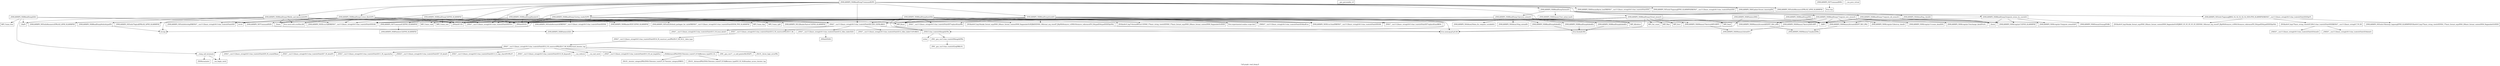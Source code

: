 digraph "Call graph: read_dump.ll" {
	label="Call graph: read_dump.ll";

	Node0x5599a4c1b2c0 [shape=record,label="{_ZN9LAMMPS_NS8ReadDumpD2Ev}"];
	Node0x5599a4c1b2c0 -> Node0x5599a4bcbbc0;
	Node0x5599a4c1b2c0 -> Node0x5599a4bcaa70;
	Node0x5599a4c1b2c0 -> Node0x5599a4d22230;
	Node0x5599a4c1b2c0 -> Node0x5599a4bcd280;
	Node0x5599a4c1b2c0 -> Node0x5599a4bcd300;
	Node0x5599a4d9cb50 [shape=record,label="{_ZN9LAMMPS_NS8ReadDumpC2EPNS_6LAMMPSE}"];
	Node0x5599a4d9cb50 -> Node0x5599a4ceb730;
	Node0x5599a4d9cb50 -> Node0x5599a4cbb870;
	Node0x5599a4d9cb50 -> Node0x5599a4cee390;
	Node0x5599a4d9cb50 -> Node0x5599a4c9d920;
	Node0x5599a4d9cb50 -> Node0x5599a4d09440;
	Node0x5599a4d9cb50 -> Node0x5599a4c83ed0;
	Node0x5599a4d9cb50 -> Node0x5599a4c82710;
	Node0x5599a4d9cb50 -> Node0x5599a4d1bb40;
	Node0x5599a4d9cb50 -> Node0x5599a4d22230;
	Node0x5599a4ceb730 [shape=record,label="{_ZN9LAMMPS_NS7CommandC2EPNS_6LAMMPSE}"];
	Node0x5599a4ceb730 -> Node0x5599a4d4c030;
	Node0x5599a4cbb870 [shape=record,label="{MPI_Comm_rank}"];
	Node0x5599a4d3b630 [shape=record,label="{__gxx_personality_v0}"];
	Node0x5599a4cee390 [shape=record,label="{MPI_Comm_size}"];
	Node0x5599a4c83ed0 [shape=record,label="{_ZN9LAMMPS_NS5utils6strdupERKNSt7__cxx1112basic_stringIcSt11char_traitsIcESaIcEEE}"];
	Node0x5599a4c9d920 [shape=record,label="{_ZNSaIcEC1Ev}"];
	Node0x5599a4d09440 [shape=record,label="{_ZNSt7__cxx1112basic_stringIcSt11char_traitsIcESaIcEEC2IS3_EEPKcRKS3_}"];
	Node0x5599a4d09440 -> Node0x5599a4c8af80;
	Node0x5599a4d09440 -> Node0x5599a4c909a0;
	Node0x5599a4d09440 -> Node0x5599a4c04ff0;
	Node0x5599a4d09440 -> Node0x5599a4ce0e10;
	Node0x5599a4d09440 -> Node0x5599a4c2ab30;
	Node0x5599a4c82710 [shape=record,label="{_ZNSt7__cxx1112basic_stringIcSt11char_traitsIcESaIcEED1Ev}"];
	Node0x5599a4d1bb40 [shape=record,label="{_ZNSaIcED1Ev}"];
	Node0x5599a4daf6c0 [shape=record,label="{_ZSt10__distanceIPKcENSt15iterator_traitsIT_E15difference_typeES3_S3_St26random_access_iterator_tag}"];
	Node0x5599a4daf610 [shape=record,label="{_ZSt19__iterator_categoryIPKcENSt15iterator_traitsIT_E17iterator_categoryERKS3_}"];
	Node0x5599a4dad170 [shape=record,label="{_ZN9__gnu_cxx11char_traitsIcE6lengthEPKc}"];
	Node0x5599a4dad170 -> Node0x5599a4daf8c0;
	Node0x5599a4bcd720 [shape=record,label="{_ZN9LAMMPS_NS5utils7logmesgIJRlS2_S2_S2_S2_S2_S2_EEEvPNS_6LAMMPSERKNSt7__cxx1112basic_stringIcSt11char_traitsIcESaIcEEEDpOT_}"];
	Node0x5599a4bcd720 -> Node0x5599a4bfa660;
	Node0x5599a4bcd720 -> Node0x5599a4bfbcf0;
	Node0x5599a4bcd720 -> Node0x5599a4bfddb0;
	Node0x5599a4bcbbc0 [shape=record,label="{_ZdaPv}"];
	Node0x5599a4bcd300 [shape=record,label="{_ZN9LAMMPS_NS6Memory7destroyIdEEvRPPT_}"];
	Node0x5599a4bcd300 -> Node0x5599a4bcada0;
	Node0x5599a4bcaa70 [shape=record,label="{__clang_call_terminate}"];
	Node0x5599a4bcaa70 -> Node0x5599a4c03a60;
	Node0x5599a4bcaa70 -> Node0x5599a4be9ec0;
	Node0x5599a4c03a60 [shape=record,label="{__cxa_begin_catch}"];
	Node0x5599a4be9ec0 [shape=record,label="{_ZSt9terminatev}"];
	Node0x5599a4bcd280 [shape=record,label="{MPI_Comm_free}"];
	Node0x5599a4d9ce30 [shape=record,label="{_ZN9LAMMPS_NS8ReadDumpD0Ev}"];
	Node0x5599a4d9ce30 -> Node0x5599a4d9cb90;
	Node0x5599a4d9cb90 [shape=record,label="{_ZdlPv}"];
	Node0x5599a4c1b230 [shape=record,label="{_ZN9LAMMPS_NS8ReadDump7commandEiPPc}"];
	Node0x5599a4c1b230 -> Node0x5599a4c9d920;
	Node0x5599a4c1b230 -> Node0x5599a4d09440;
	Node0x5599a4c1b230 -> Node0x5599a4d1bb40;
	Node0x5599a4c1b230 -> Node0x5599a4c82710;
	Node0x5599a4c1b230 -> Node0x5599a4d2a9c0;
	Node0x5599a4c1b230 -> Node0x5599a4bcd720;
	Node0x5599a4c1b230 -> Node0x5599a4bcb650;
	Node0x5599a4c1b230 -> Node0x5599a4bcba70;
	Node0x5599a4c1b230 -> Node0x5599a4bcbb00;
	Node0x5599a4c1b230 -> Node0x5599a4c0fb80;
	Node0x5599a4c1b230 -> Node0x5599a4bcb1e0;
	Node0x5599a4c1b230 -> Node0x5599a4bcb980;
	Node0x5599a4c1b230 -> Node0x5599a4b8a2d0;
	Node0x5599a4c1b230 -> Node0x5599a4da9050;
	Node0x5599a4c1b230 -> Node0x5599a4be76e0;
	Node0x5599a4c1b230 -> Node0x5599a4c341e0;
	Node0x5599a4c1b230 -> Node0x5599a4ca0460;
	Node0x5599a4d2a9c0 [shape=record,label="{_ZN9LAMMPS_NS5Error3allERKNSt7__cxx1112basic_stringIcSt11char_traitsIcESaIcEEEiS8_}"];
	Node0x5599a4ca0460 [shape=record,label="{_ZN9LAMMPS_NS8ReadDump11store_filesEiPPc}"];
	Node0x5599a4ca0460 -> Node0x5599a4bf9470;
	Node0x5599a4ca0460 -> Node0x5599a4bf86e0;
	Node0x5599a4ca0460 -> Node0x5599a4c9d920;
	Node0x5599a4ca0460 -> Node0x5599a4d09440;
	Node0x5599a4ca0460 -> Node0x5599a4c83ed0;
	Node0x5599a4ca0460 -> Node0x5599a4c82710;
	Node0x5599a4ca0460 -> Node0x5599a4d1bb40;
	Node0x5599a4ca0460 -> Node0x5599a4be4ab0;
	Node0x5599a4ca0460 -> Node0x5599a4d2a9c0;
	Node0x5599a4c341e0 [shape=record,label="{_ZN9LAMMPS_NS5utils8bnumericEPKciS2_bPNS_6LAMMPSE}"];
	Node0x5599a4be76e0 [shape=record,label="{_ZN9LAMMPS_NS8ReadDump19fields_and_keywordsEiPPc}"];
	Node0x5599a4be76e0 -> Node0x5599a4bf9470;
	Node0x5599a4be76e0 -> Node0x5599a4bf86e0;
	Node0x5599a4be76e0 -> Node0x5599a4d1bb40;
	Node0x5599a4be76e0 -> Node0x5599a4c82710;
	Node0x5599a4be76e0 -> Node0x5599a4bdaeb0;
	Node0x5599a4be76e0 -> Node0x5599a4d2a9c0;
	Node0x5599a4be76e0 -> Node0x5599a4d09440;
	Node0x5599a4be76e0 -> Node0x5599a4bdbab0;
	Node0x5599a4be76e0 -> Node0x5599a4c9d920;
	Node0x5599a4be76e0 -> Node0x5599a4c83ed0;
	Node0x5599a4be76e0 -> Node0x5599a4bcbbc0;
	Node0x5599a4be76e0 -> Node0x5599a4bdeb70;
	Node0x5599a4be76e0 -> Node0x5599a4bde170;
	Node0x5599a4da9050 [shape=record,label="{_ZN9LAMMPS_NS8ReadDump12setup_readerEiPPc}"];
	Node0x5599a4da9050 -> Node0x5599a4be07f0;
	Node0x5599a4da9050 -> Node0x5599a4be1a50;
	Node0x5599a4da9050 -> Node0x5599a4cbb870;
	Node0x5599a4da9050 -> Node0x5599a4cee390;
	Node0x5599a4da9050 -> Node0x5599a4bf9470;
	Node0x5599a4da9050 -> Node0x5599a4bf86e0;
	Node0x5599a4da9050 -> Node0x5599a4d1bb40;
	Node0x5599a4da9050 -> Node0x5599a4c82710;
	Node0x5599a4da9050 -> Node0x5599a4bdaeb0;
	Node0x5599a4da9050 -> Node0x5599a4be1e90;
	Node0x5599a4da9050 -> Node0x5599a4bde550;
	Node0x5599a4da9050 -> Node0x5599a4d9cb90;
	Node0x5599a4da9050 -> Node0x5599a4be4930;
	Node0x5599a4da9050 -> Node0x5599a4d09440;
	Node0x5599a4da9050 -> Node0x5599a4be2c50;
	Node0x5599a4da9050 -> Node0x5599a4c9d920;
	Node0x5599a4da9050 -> Node0x5599a4d2a9c0;
	Node0x5599a4da9050 -> Node0x5599a4be4380;
	Node0x5599a4bf7650 [shape=record,label="{_ZN9LAMMPS_NS8ReadDump17migrate_old_atomsEv}"];
	Node0x5599a4bf7650 -> Node0x5599a4c0f530;
	Node0x5599a4bf7650 -> Node0x5599a4be1e90;
	Node0x5599a4bf7650 -> Node0x5599a4c11320;
	Node0x5599a4bf7650 -> Node0x5599a4c11e10;
	Node0x5599a4bf7650 -> Node0x5599a4c12c90;
	Node0x5599a4bf7650 -> Node0x5599a4d9cb90;
	Node0x5599a4bf3a40 [shape=record,label="{_ZN9LAMMPS_NS8ReadDump17migrate_new_atomsEv}"];
	Node0x5599a4bf3a40 -> Node0x5599a4c0f530;
	Node0x5599a4bf3a40 -> Node0x5599a4be1e90;
	Node0x5599a4bf3a40 -> Node0x5599a4c11320;
	Node0x5599a4bf3a40 -> Node0x5599a4c14180;
	Node0x5599a4bf3a40 -> Node0x5599a4c08990;
	Node0x5599a4bf3a40 -> Node0x5599a4daaaf0;
	Node0x5599a4bf3a40 -> Node0x5599a4daab70;
	Node0x5599a4bf3a40 -> Node0x5599a4bcd300;
	Node0x5599a4bf3a40 -> Node0x5599a4c12c90;
	Node0x5599a4bf3a40 -> Node0x5599a4d9cb90;
	Node0x5599a4bf3ec0 [shape=record,label="{_ZN9LAMMPS_NS8ReadDump13process_atomsEv}"];
	Node0x5599a4bf3ec0 -> Node0x5599a4c0f530;
	Node0x5599a4bf3ec0 -> Node0x5599a4c12c90;
	Node0x5599a4bf3ec0 -> Node0x5599a4c149b0;
	Node0x5599a4bf3ec0 -> Node0x5599a4c15090;
	Node0x5599a4bf3ec0 -> Node0x5599a4c15b80;
	Node0x5599a4bf3ec0 -> Node0x5599a4c1ced0;
	Node0x5599a4bf3ec0 -> Node0x5599a4bcba70;
	Node0x5599a4bf3ec0 -> Node0x5599a4c1c770;
	Node0x5599a4bf3ec0 -> Node0x5599a4d1bb40;
	Node0x5599a4bf3ec0 -> Node0x5599a4c9d920;
	Node0x5599a4bf3ec0 -> Node0x5599a4d09440;
	Node0x5599a4bf3ec0 -> Node0x5599a4c82710;
	Node0x5599a4bf3ec0 -> Node0x5599a4d2a9c0;
	Node0x5599a4c0fb80 [shape=record,label="{_ZN9LAMMPS_NS5utils7logmesgEPNS_6LAMMPSERKNSt7__cxx1112basic_stringIcSt11char_traitsIcESaIcEEE}"];
	Node0x5599a4b8a2d0 [shape=record,label="{_ZN9LAMMPS_NS8ReadDump4seekEli}"];
	Node0x5599a4b8a2d0 -> Node0x5599a4c9d920;
	Node0x5599a4b8a2d0 -> Node0x5599a4d09440;
	Node0x5599a4b8a2d0 -> Node0x5599a4d1bb40;
	Node0x5599a4b8a2d0 -> Node0x5599a4be5ed0;
	Node0x5599a4b8a2d0 -> Node0x5599a4be8ae0;
	Node0x5599a4b8a2d0 -> Node0x5599a4c82710;
	Node0x5599a4b8a2d0 -> Node0x5599a4befab0;
	Node0x5599a4b8a2d0 -> Node0x5599a4bef580;
	Node0x5599a4b8a2d0 -> Node0x5599a4bee340;
	Node0x5599a4b8a2d0 -> Node0x5599a4beda00;
	Node0x5599a4b8a2d0 -> Node0x5599a4bec050;
	Node0x5599a4b8a2d0 -> Node0x5599a4beb560;
	Node0x5599a4b8a2d0 -> Node0x5599a4c04ff0;
	Node0x5599a4b8a2d0 -> Node0x5599a4bea480;
	Node0x5599a4bcb980 [shape=record,label="{_ZN9LAMMPS_NS8ReadDump6headerEi}"];
	Node0x5599a4bcb980 -> Node0x5599a4bea480;
	Node0x5599a4bcb980 -> Node0x5599a4d1bb40;
	Node0x5599a4bcb980 -> Node0x5599a4c82710;
	Node0x5599a4bcb980 -> Node0x5599a4befab0;
	Node0x5599a4bcb980 -> Node0x5599a4d09440;
	Node0x5599a4bcb980 -> Node0x5599a4c9d920;
	Node0x5599a4bcb980 -> Node0x5599a4d2a9c0;
	Node0x5599a4bee340 [shape=record,label="{_ZN3fmt6v9_lmp7vformatB5cxx11ENS0_17basic_string_viewIcEENS0_17basic_format_argsINS0_20basic_format_contextINS0_8appenderEcEEEE}"];
	Node0x5599a4bcb1e0 [shape=record,label="{_ZN9LAMMPS_NS6Update14reset_timestepElb}"];
	Node0x5599a4bcbb00 [shape=record,label="{_ZN9LAMMPS_NS8ReadDump5atomsEv}"];
	Node0x5599a4bcbb00 -> Node0x5599a4bf0840;
	Node0x5599a4bcbb00 -> Node0x5599a4bf7650;
	Node0x5599a4bcbb00 -> Node0x5599a4bf3a40;
	Node0x5599a4bcbb00 -> Node0x5599a4bf6e30;
	Node0x5599a4bcbb00 -> Node0x5599a4bf5fb0;
	Node0x5599a4bcbb00 -> Node0x5599a4bf3ec0;
	Node0x5599a4bcbb00 -> Node0x5599a4bf4e20;
	Node0x5599a4bcba70 [shape=record,label="{MPI_Allreduce}"];
	Node0x5599a4bcb650 [shape=record,label="{_ZN9LAMMPS_NS6Domain9print_boxERKNSt7__cxx1112basic_stringIcSt11char_traitsIcESaIcEEE}"];
	Node0x5599a4bf9470 [shape=record,label="{llvm.umul.with.overflow.i64}"];
	Node0x5599a4bf86e0 [shape=record,label="{_Znam}"];
	Node0x5599a4be4ab0 [shape=record,label="{strchr}"];
	Node0x5599a4be07f0 [shape=record,label="{MPI_Comm_dup}"];
	Node0x5599a4be1a50 [shape=record,label="{MPI_Comm_split}"];
	Node0x5599a4bdaeb0 [shape=record,label="{strcmp}"];
	Node0x5599a4be1e90 [shape=record,label="{_Znwm}"];
	Node0x5599a4bde550 [shape=record,label="{_ZN9LAMMPS_NS12ReaderNativeC1EPNS_6LAMMPSE}"];
	Node0x5599a4be2c50 [shape=record,label="{_ZN9LAMMPS_NS9ReaderXYZC1EPNS_6LAMMPSE}"];
	Node0x5599a4be4380 [shape=record,label="{_ZN9LAMMPS_NS5utils24check_packages_for_styleERKNSt7__cxx1112basic_stringIcSt11char_traitsIcESaIcEEES8_PNS_6LAMMPSE}"];
	Node0x5599a4be4930 [shape=record,label="{_ZN9LAMMPS_NS5utils8strmatchERKNSt7__cxx1112basic_stringIcSt11char_traitsIcESaIcEEES8_}"];
	Node0x5599a4be8ae0 [shape=record,label="{_ZNSt7__cxx1112basic_stringIcSt11char_traitsIcESaIcEE7replaceEmmPKc}"];
	Node0x5599a4be5ed0 [shape=record,label="{_ZNKSt7__cxx1112basic_stringIcSt11char_traitsIcESaIcEE4findEcm}"];
	Node0x5599a4bea480 [shape=record,label="{MPI_Bcast}"];
	Node0x5599a4bef580 [shape=record,label="{_ZNSt7__cxx1112basic_stringIcSt11char_traitsIcESaIcEE7replaceEmmRKS4_}"];
	Node0x5599a4befab0 [shape=record,label="{_ZN9LAMMPS_NS5Error3oneERKNSt7__cxx1112basic_stringIcSt11char_traitsIcESaIcEEEiS8_}"];
	Node0x5599a4c07890 [shape=record,label="{_ZN9LAMMPS_NS8ReadDump4nextEllii}"];
	Node0x5599a4c07890 -> Node0x5599a4c9d920;
	Node0x5599a4c07890 -> Node0x5599a4d09440;
	Node0x5599a4c07890 -> Node0x5599a4d1bb40;
	Node0x5599a4c07890 -> Node0x5599a4be5ed0;
	Node0x5599a4c07890 -> Node0x5599a4be8ae0;
	Node0x5599a4c07890 -> Node0x5599a4c82710;
	Node0x5599a4c07890 -> Node0x5599a4befab0;
	Node0x5599a4c07890 -> Node0x5599a4bef580;
	Node0x5599a4c07890 -> Node0x5599a4bee340;
	Node0x5599a4c07890 -> Node0x5599a4beda00;
	Node0x5599a4c07890 -> Node0x5599a4bec050;
	Node0x5599a4c07890 -> Node0x5599a4beb560;
	Node0x5599a4c07890 -> Node0x5599a4c04ff0;
	Node0x5599a4c07890 -> Node0x5599a4bea480;
	Node0x5599a4bf0840 [shape=record,label="{_ZN9LAMMPS_NS8ReadDump10read_atomsEv}"];
	Node0x5599a4bf0840 -> Node0x5599a4c08990;
	Node0x5599a4bf0840 -> Node0x5599a4c9d920;
	Node0x5599a4bf0840 -> Node0x5599a4d09440;
	Node0x5599a4bf0840 -> Node0x5599a4bcd300;
	Node0x5599a4bf0840 -> Node0x5599a4befab0;
	Node0x5599a4bf0840 -> Node0x5599a4c82710;
	Node0x5599a4bf0840 -> Node0x5599a4d1bb40;
	Node0x5599a4bf0840 -> Node0x5599a4c0e380;
	Node0x5599a4bf0840 -> Node0x5599a4c0d500;
	Node0x5599a4bf0840 -> Node0x5599a4c0c100;
	Node0x5599a4bf0840 -> Node0x5599a4bec050;
	Node0x5599a4bf0840 -> Node0x5599a4c098b0;
	Node0x5599a4bf4e20 [shape=record,label="{_ZN9LAMMPS_NS4Atom9tag_checkEv}"];
	Node0x5599a4bf5fb0 [shape=record,label="{_ZN9LAMMPS_NS6Domain15set_initial_boxEi}"];
	Node0x5599a4bf6e30 [shape=record,label="{_ZN9LAMMPS_NS8ReadDump23migrate_atoms_by_coordsEv}"];
	Node0x5599a4bf6e30 -> Node0x5599a4c1e4f0;
	Node0x5599a4bf6e30 -> Node0x5599a4d9cb90;
	Node0x5599a4bf6e30 -> Node0x5599a4be1e90;
	Node0x5599a4bf6e30 -> Node0x5599a4c11320;
	Node0x5599a4bf6e30 -> Node0x5599a4c11e10;
	Node0x5599a4c08990 [shape=record,label="{_ZN9LAMMPS_NS6Memory6createIdEEPPT_RS4_iiPKc}"];
	Node0x5599a4c08990 -> Node0x5599a4c21560;
	Node0x5599a4c098b0 [shape=record,label="{MPI_Send}"];
	Node0x5599a4bec050 [shape=record,label="{llvm.memcpy.p0.p0.i64}"];
	Node0x5599a4c0c100 [shape=record,label="{MPI_Irecv}"];
	Node0x5599a4c0d500 [shape=record,label="{MPI_Wait}"];
	Node0x5599a4c0e380 [shape=record,label="{MPI_Get_count}"];
	Node0x5599a4c0f530 [shape=record,label="{_ZN9LAMMPS_NS6Memory6createIiEEPT_RS3_iPKc}"];
	Node0x5599a4c0f530 -> Node0x5599a4c21560;
	Node0x5599a4c149b0 [shape=record,label="{_ZN9LAMMPS_NS8ReadDump6xfieldEii}"];
	Node0x5599a4c149b0 -> Node0x5599a4c23640;
	Node0x5599a4c15090 [shape=record,label="{_ZN9LAMMPS_NS8ReadDump6yfieldEii}"];
	Node0x5599a4c15090 -> Node0x5599a4c23640;
	Node0x5599a4c15b80 [shape=record,label="{_ZN9LAMMPS_NS8ReadDump6zfieldEii}"];
	Node0x5599a4c15b80 -> Node0x5599a4c23640;
	Node0x5599a4c12c90 [shape=record,label="{_ZN9LAMMPS_NS6Memory7destroyIiEEvRPT_}"];
	Node0x5599a4c12c90 -> Node0x5599a4bcada0;
	Node0x5599a4c1c770 [shape=record,label="{_ZN9LAMMPS_NS4Atom10tag_extendEv}"];
	Node0x5599a4c1ced0 [shape=record,label="{_ZN9LAMMPS_NS4Atom25data_fix_compute_variableEii}"];
	Node0x5599a4c11320 [shape=record,label="{_ZN9LAMMPS_NS9IrregularC1EPNS_6LAMMPSE}"];
	Node0x5599a4c11e10 [shape=record,label="{_ZN9LAMMPS_NS9Irregular13migrate_atomsEiiPi}"];
	Node0x5599a4c14180 [shape=record,label="{_ZN9LAMMPS_NS9Irregular11create_dataEiPii}"];
	Node0x5599a4daaaf0 [shape=record,label="{_ZN9LAMMPS_NS9Irregular13exchange_dataEPciS1_}"];
	Node0x5599a4daab70 [shape=record,label="{_ZN9LAMMPS_NS9Irregular12destroy_dataEv}"];
	Node0x5599a4c1e4f0 [shape=record,label="{_ZN9LAMMPS_NS6Domain5remapEPdRi}"];
	Node0x5599a4bdbab0 [shape=record,label="{_ZN9LAMMPS_NS8ReadDump9whichtypeEPc}"];
	Node0x5599a4bdbab0 -> Node0x5599a4bdaeb0;
	Node0x5599a4bde170 [shape=record,label="{_ZN9LAMMPS_NS5utils8inumericEPKciS2_bPNS_6LAMMPSE}"];
	Node0x5599a4bdeb70 [shape=record,label="{_ZN9LAMMPS_NS5utils7logicalEPKciS2_bPNS_6LAMMPSE}"];
	Node0x5599a4c23640 [shape=record,label="{llvm.fmuladd.f64}"];
	Node0x5599a4d4c030 [shape=record,label="{_ZN9LAMMPS_NS8PointersC2EPNS_6LAMMPSE}"];
	Node0x5599a4d22230 [shape=record,label="{_ZN9LAMMPS_NS7CommandD2Ev}"];
	Node0x5599a4d22230 -> Node0x5599a4dacd20;
	Node0x5599a4dacdd0 [shape=record,label="{_ZN9LAMMPS_NS7CommandD0Ev}"];
	Node0x5599a4dacdd0 -> Node0x5599a4dace50;
	Node0x5599a4dacf00 [shape=record,label="{__cxa_pure_virtual}"];
	Node0x5599a4dacd20 [shape=record,label="{_ZN9LAMMPS_NS8PointersD2Ev}"];
	Node0x5599a4dacfb0 [shape=record,label="{_ZN9LAMMPS_NS8PointersD0Ev}"];
	Node0x5599a4dacfb0 -> Node0x5599a4dacd20;
	Node0x5599a4dacfb0 -> Node0x5599a4d9cb90;
	Node0x5599a4dace50 [shape=record,label="{llvm.trap}"];
	Node0x5599a4c8af80 [shape=record,label="{_ZNSt7__cxx1112basic_stringIcSt11char_traitsIcESaIcEE13_M_local_dataEv}"];
	Node0x5599a4c909a0 [shape=record,label="{_ZNSt7__cxx1112basic_stringIcSt11char_traitsIcESaIcEE12_Alloc_hiderC1EPcRKS3_}"];
	Node0x5599a4ce0e10 [shape=record,label="{_ZNSt7__cxx1112basic_stringIcSt11char_traitsIcESaIcEE12_M_constructIPKcEEvT_S8_}"];
	Node0x5599a4ce0e10 -> Node0x5599a4dad0c0;
	Node0x5599a4c04ff0 [shape=record,label="{_ZNSt11char_traitsIcE6lengthEPKc}"];
	Node0x5599a4c04ff0 -> Node0x5599a4dad170;
	Node0x5599a4c04ff0 -> Node0x5599a4dad220;
	Node0x5599a4c2ab30 [shape=record,label="{_ZNSt7__cxx1112basic_stringIcSt11char_traitsIcESaIcEE12_Alloc_hiderD2Ev}"];
	Node0x5599a4c2ab30 -> Node0x5599a4dad2a0;
	Node0x5599a4dad0c0 [shape=record,label="{_ZNSt7__cxx1112basic_stringIcSt11char_traitsIcESaIcEE16_M_construct_auxIPKcEEvT_S8_St12__false_type}"];
	Node0x5599a4dad0c0 -> Node0x5599a4c2ea50;
	Node0x5599a4c2ea50 [shape=record,label="{_ZNSt7__cxx1112basic_stringIcSt11char_traitsIcESaIcEE12_M_constructIPKcEEvT_S8_St20forward_iterator_tag}"];
	Node0x5599a4c2ea50 -> Node0x5599a4c2ff70;
	Node0x5599a4c2ea50 -> Node0x5599a4c32f10;
	Node0x5599a4c2ea50 -> Node0x5599a4c37340;
	Node0x5599a4c2ea50 -> Node0x5599a4c381f0;
	Node0x5599a4c2ea50 -> Node0x5599a4c39070;
	Node0x5599a4c2ea50 -> Node0x5599a4c3a5f0;
	Node0x5599a4c2ea50 -> Node0x5599a4c3b570;
	Node0x5599a4c2ea50 -> Node0x5599a4c3c3f0;
	Node0x5599a4c2ea50 -> Node0x5599a4c03a60;
	Node0x5599a4c2ea50 -> Node0x5599a4daf410;
	Node0x5599a4c2ea50 -> Node0x5599a4daf490;
	Node0x5599a4c2ea50 -> Node0x5599a4daf510;
	Node0x5599a4c2ea50 -> Node0x5599a4daf590;
	Node0x5599a4c2ea50 -> Node0x5599a4bcaa70;
	Node0x5599a4c2ff70 [shape=record,label="{_ZN9__gnu_cxx17__is_null_pointerIKcEEbPT_}"];
	Node0x5599a4c32f10 [shape=record,label="{_ZSt19__throw_logic_errorPKc}"];
	Node0x5599a4c37340 [shape=record,label="{_ZSt8distanceIPKcENSt15iterator_traitsIT_E15difference_typeES3_S3_}"];
	Node0x5599a4c37340 -> Node0x5599a4daf610;
	Node0x5599a4c37340 -> Node0x5599a4daf6c0;
	Node0x5599a4c39070 [shape=record,label="{_ZNSt7__cxx1112basic_stringIcSt11char_traitsIcESaIcEE7_M_dataEPc}"];
	Node0x5599a4c381f0 [shape=record,label="{_ZNSt7__cxx1112basic_stringIcSt11char_traitsIcESaIcEE9_M_createERmm}"];
	Node0x5599a4c3a5f0 [shape=record,label="{_ZNSt7__cxx1112basic_stringIcSt11char_traitsIcESaIcEE11_M_capacityEm}"];
	Node0x5599a4c3c3f0 [shape=record,label="{_ZNSt7__cxx1112basic_stringIcSt11char_traitsIcESaIcEE13_S_copy_charsEPcPKcS7_}"];
	Node0x5599a4c3b570 [shape=record,label="{_ZNKSt7__cxx1112basic_stringIcSt11char_traitsIcESaIcEE7_M_dataEv}"];
	Node0x5599a4daf410 [shape=record,label="{_ZNSt7__cxx1112basic_stringIcSt11char_traitsIcESaIcEE10_M_disposeEv}"];
	Node0x5599a4daf490 [shape=record,label="{__cxa_rethrow}"];
	Node0x5599a4daf510 [shape=record,label="{__cxa_end_catch}"];
	Node0x5599a4daf590 [shape=record,label="{_ZNSt7__cxx1112basic_stringIcSt11char_traitsIcESaIcEE13_M_set_lengthEm}"];
	Node0x5599a4dad220 [shape=record,label="{strlen}"];
	Node0x5599a4daf8c0 [shape=record,label="{_ZN9__gnu_cxx11char_traitsIcE2eqERKcS3_}"];
	Node0x5599a4dad2a0 [shape=record,label="{_ZNSaIcED2Ev}"];
	Node0x5599a4bcada0 [shape=record,label="{_ZN9LAMMPS_NS6Memory5sfreeEPv}"];
	Node0x5599a4bfddb0 [shape=record,label="{_ZN9LAMMPS_NS5utils15fmtargs_logmesgEPNS_6LAMMPSEN3fmt6v9_lmp17basic_string_viewIcEENS4_17basic_format_argsINS4_20basic_format_contextINS4_8appenderEcEEEE}"];
	Node0x5599a4bfa660 [shape=record,label="{_ZN3fmt6v9_lmp17basic_string_viewIcEC2ISt11char_traitsIcESaIcEEERKNSt7__cxx1112basic_stringIcT_T0_EE}"];
	Node0x5599a4bfa660 -> Node0x5599a4dafa30;
	Node0x5599a4bfa660 -> Node0x5599a4dafae0;
	Node0x5599a4bfbcf0 [shape=record,label="{_ZN3fmt6v9_lmp16make_format_argsINS0_20basic_format_contextINS0_8appenderEcEEJRlS5_S5_S5_S5_S5_S5_EEENS0_16format_arg_storeIT_JDpNSt9remove_cvINSt16remove_referenceIT0_E4typeEE4typeEEEEDpOSA_}"];
	Node0x5599a4bfbcf0 -> Node0x5599a4bec050;
	Node0x5599a4dafa30 [shape=record,label="{_ZNKSt7__cxx1112basic_stringIcSt11char_traitsIcESaIcEE4dataEv}"];
	Node0x5599a4dafae0 [shape=record,label="{_ZNKSt7__cxx1112basic_stringIcSt11char_traitsIcESaIcEE4sizeEv}"];
	Node0x5599a4beda00 [shape=record,label="{_ZN3fmt6v9_lmp16make_format_argsINS0_20basic_format_contextINS0_8appenderEcEEJRiEEENS0_16format_arg_storeIT_JDpNSt9remove_cvINSt16remove_referenceIT0_E4typeEE4typeEEEEDpOSA_}"];
	Node0x5599a4beda00 -> Node0x5599a4bec050;
	Node0x5599a4c21560 [shape=record,label="{_ZN9LAMMPS_NS6Memory7smallocElPKc}"];
	Node0x5599a4beb560 [shape=record,label="{llvm.experimental.noalias.scope.decl}"];
}
